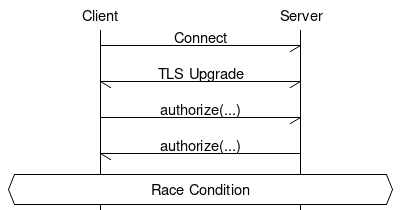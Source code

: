 #
#
# Sequence diagram description
#
# The sequence diagram description below is translated to
# a PNG image by mscgen (http://www.mcternan.me.uk/mscgen/)
# 
# Recompile updated diagrams to a png image with:
#  
#   mscgen -T png rvi_core_double_connect.msc
#

msc {
  width="400";
  "Client",  "Server";
  "Client" -> "Server" [ label = "Connect" ];  
  "Client" <-> "Server" [ label = "TLS Upgrade" ];  
  "Client" -> "Server" [ label = "authorize(...)" ];
  "Client" <- "Server" [ label = "authorize(...)" ];
  "Client" abox "Server" [ label = "Race Condition" ] ;
}


